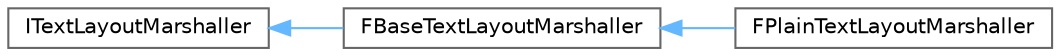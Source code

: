digraph "Graphical Class Hierarchy"
{
 // INTERACTIVE_SVG=YES
 // LATEX_PDF_SIZE
  bgcolor="transparent";
  edge [fontname=Helvetica,fontsize=10,labelfontname=Helvetica,labelfontsize=10];
  node [fontname=Helvetica,fontsize=10,shape=box,height=0.2,width=0.4];
  rankdir="LR";
  Node0 [id="Node000000",label="ITextLayoutMarshaller",height=0.2,width=0.4,color="grey40", fillcolor="white", style="filled",URL="$de/da6/classITextLayoutMarshaller.html",tooltip="Interface used to get/set the raw text to/from a text layout."];
  Node0 -> Node1 [id="edge5639_Node000000_Node000001",dir="back",color="steelblue1",style="solid",tooltip=" "];
  Node1 [id="Node000001",label="FBaseTextLayoutMarshaller",height=0.2,width=0.4,color="grey40", fillcolor="white", style="filled",URL="$d0/d0c/classFBaseTextLayoutMarshaller.html",tooltip="Base class implementing some common functionality for all text marshallers."];
  Node1 -> Node2 [id="edge5640_Node000001_Node000002",dir="back",color="steelblue1",style="solid",tooltip=" "];
  Node2 [id="Node000002",label="FPlainTextLayoutMarshaller",height=0.2,width=0.4,color="grey40", fillcolor="white", style="filled",URL="$db/d51/classFPlainTextLayoutMarshaller.html",tooltip="Get/set the raw text to/from a text layout as plain text."];
}
